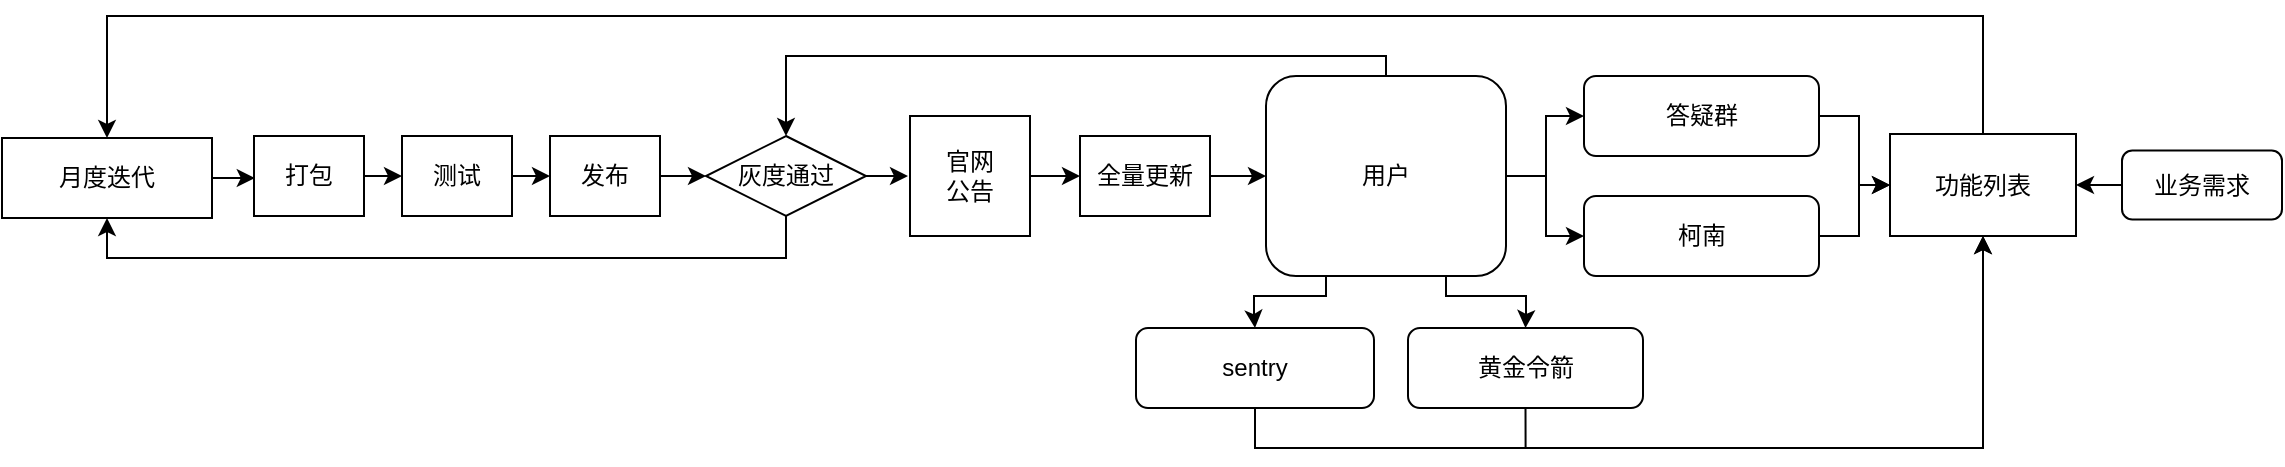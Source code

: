 <mxfile version="14.8.4" type="github">
  <diagram id="k0VdVNHGPsLno0e1PJ-b" name="第 1 页">
    <mxGraphModel dx="2067" dy="754" grid="1" gridSize="10" guides="1" tooltips="1" connect="1" arrows="1" fold="1" page="1" pageScale="1" pageWidth="827" pageHeight="1169" math="0" shadow="0">
      <root>
        <mxCell id="0" />
        <mxCell id="1" parent="0" />
        <mxCell id="xAHIc43SDKKrJgC5-CBJ-1" style="edgeStyle=orthogonalEdgeStyle;rounded=0;orthogonalLoop=1;jettySize=auto;html=1;exitX=1;exitY=0.5;exitDx=0;exitDy=0;" parent="1" source="xAHIc43SDKKrJgC5-CBJ-2" target="xAHIc43SDKKrJgC5-CBJ-28" edge="1">
          <mxGeometry relative="1" as="geometry" />
        </mxCell>
        <mxCell id="xAHIc43SDKKrJgC5-CBJ-2" value="柯南" style="rounded=1;whiteSpace=wrap;html=1;fillColor=none;" parent="1" vertex="1">
          <mxGeometry x="64" y="400" width="117.5" height="40" as="geometry" />
        </mxCell>
        <mxCell id="xAHIc43SDKKrJgC5-CBJ-3" style="edgeStyle=orthogonalEdgeStyle;rounded=0;orthogonalLoop=1;jettySize=auto;html=1;exitX=0.5;exitY=1;exitDx=0;exitDy=0;entryX=0.5;entryY=1;entryDx=0;entryDy=0;" parent="1" source="xAHIc43SDKKrJgC5-CBJ-4" target="xAHIc43SDKKrJgC5-CBJ-28" edge="1">
          <mxGeometry relative="1" as="geometry" />
        </mxCell>
        <mxCell id="xAHIc43SDKKrJgC5-CBJ-4" value="黄金令箭" style="rounded=1;whiteSpace=wrap;html=1;fillColor=none;" parent="1" vertex="1">
          <mxGeometry x="-24" y="466" width="117.5" height="40" as="geometry" />
        </mxCell>
        <mxCell id="xAHIc43SDKKrJgC5-CBJ-5" style="edgeStyle=orthogonalEdgeStyle;rounded=0;orthogonalLoop=1;jettySize=auto;html=1;exitX=1;exitY=0.5;exitDx=0;exitDy=0;entryX=0;entryY=0.5;entryDx=0;entryDy=0;" parent="1" source="xAHIc43SDKKrJgC5-CBJ-6" target="xAHIc43SDKKrJgC5-CBJ-28" edge="1">
          <mxGeometry relative="1" as="geometry" />
        </mxCell>
        <mxCell id="xAHIc43SDKKrJgC5-CBJ-6" value="答疑群" style="rounded=1;whiteSpace=wrap;html=1;fillColor=none;" parent="1" vertex="1">
          <mxGeometry x="64" y="340" width="117.5" height="40" as="geometry" />
        </mxCell>
        <mxCell id="xAHIc43SDKKrJgC5-CBJ-7" style="edgeStyle=orthogonalEdgeStyle;rounded=0;orthogonalLoop=1;jettySize=auto;html=1;exitX=0.5;exitY=1;exitDx=0;exitDy=0;entryX=0.5;entryY=1;entryDx=0;entryDy=0;" parent="1" source="xAHIc43SDKKrJgC5-CBJ-8" target="xAHIc43SDKKrJgC5-CBJ-28" edge="1">
          <mxGeometry relative="1" as="geometry">
            <mxPoint x="267" y="430" as="targetPoint" />
          </mxGeometry>
        </mxCell>
        <mxCell id="xAHIc43SDKKrJgC5-CBJ-8" value="sentry" style="rounded=1;whiteSpace=wrap;html=1;fillColor=none;" parent="1" vertex="1">
          <mxGeometry x="-160" y="466" width="119" height="40" as="geometry" />
        </mxCell>
        <mxCell id="xAHIc43SDKKrJgC5-CBJ-9" style="edgeStyle=orthogonalEdgeStyle;rounded=0;orthogonalLoop=1;jettySize=auto;html=1;exitX=1;exitY=0.5;exitDx=0;exitDy=0;entryX=0;entryY=0.5;entryDx=0;entryDy=0;" parent="1" source="xAHIc43SDKKrJgC5-CBJ-13" target="xAHIc43SDKKrJgC5-CBJ-6" edge="1">
          <mxGeometry relative="1" as="geometry" />
        </mxCell>
        <mxCell id="xAHIc43SDKKrJgC5-CBJ-10" style="edgeStyle=orthogonalEdgeStyle;rounded=0;orthogonalLoop=1;jettySize=auto;html=1;exitX=1;exitY=0.5;exitDx=0;exitDy=0;entryX=0;entryY=0.5;entryDx=0;entryDy=0;" parent="1" source="xAHIc43SDKKrJgC5-CBJ-13" target="xAHIc43SDKKrJgC5-CBJ-2" edge="1">
          <mxGeometry relative="1" as="geometry" />
        </mxCell>
        <mxCell id="xAHIc43SDKKrJgC5-CBJ-11" style="edgeStyle=orthogonalEdgeStyle;rounded=0;orthogonalLoop=1;jettySize=auto;html=1;exitX=0.25;exitY=1;exitDx=0;exitDy=0;entryX=0.5;entryY=0;entryDx=0;entryDy=0;" parent="1" source="xAHIc43SDKKrJgC5-CBJ-13" target="xAHIc43SDKKrJgC5-CBJ-8" edge="1">
          <mxGeometry relative="1" as="geometry">
            <Array as="points">
              <mxPoint x="-65" y="450" />
              <mxPoint x="-101" y="450" />
              <mxPoint x="-101" y="460" />
            </Array>
          </mxGeometry>
        </mxCell>
        <mxCell id="xAHIc43SDKKrJgC5-CBJ-12" style="edgeStyle=orthogonalEdgeStyle;rounded=0;orthogonalLoop=1;jettySize=auto;html=1;exitX=0.75;exitY=1;exitDx=0;exitDy=0;entryX=0.5;entryY=0;entryDx=0;entryDy=0;" parent="1" source="xAHIc43SDKKrJgC5-CBJ-13" target="xAHIc43SDKKrJgC5-CBJ-4" edge="1">
          <mxGeometry relative="1" as="geometry">
            <Array as="points">
              <mxPoint x="-5" y="450" />
              <mxPoint x="35" y="450" />
              <mxPoint x="35" y="460" />
            </Array>
          </mxGeometry>
        </mxCell>
        <mxCell id="6jTCqoMkKmWzJS5ljawi-3" style="edgeStyle=orthogonalEdgeStyle;rounded=0;orthogonalLoop=1;jettySize=auto;html=1;exitX=0.5;exitY=0;exitDx=0;exitDy=0;entryX=0.5;entryY=0;entryDx=0;entryDy=0;" edge="1" parent="1" source="xAHIc43SDKKrJgC5-CBJ-13" target="xAHIc43SDKKrJgC5-CBJ-26">
          <mxGeometry relative="1" as="geometry">
            <Array as="points">
              <mxPoint x="-35" y="330" />
              <mxPoint x="-335" y="330" />
            </Array>
          </mxGeometry>
        </mxCell>
        <mxCell id="xAHIc43SDKKrJgC5-CBJ-13" value="用户" style="rounded=1;whiteSpace=wrap;html=1;fillColor=none;" parent="1" vertex="1">
          <mxGeometry x="-95" y="340" width="120" height="100" as="geometry" />
        </mxCell>
        <mxCell id="xAHIc43SDKKrJgC5-CBJ-14" style="edgeStyle=orthogonalEdgeStyle;rounded=0;orthogonalLoop=1;jettySize=auto;html=1;exitX=1;exitY=0.5;exitDx=0;exitDy=0;entryX=0.008;entryY=0.538;entryDx=0;entryDy=0;entryPerimeter=0;" parent="1" source="xAHIc43SDKKrJgC5-CBJ-15" target="xAHIc43SDKKrJgC5-CBJ-21" edge="1">
          <mxGeometry relative="1" as="geometry">
            <mxPoint x="-609" y="389.907" as="targetPoint" />
          </mxGeometry>
        </mxCell>
        <mxCell id="xAHIc43SDKKrJgC5-CBJ-15" value="月度迭代" style="rounded=0;whiteSpace=wrap;html=1;fillColor=none;" parent="1" vertex="1">
          <mxGeometry x="-727" y="371" width="105" height="40" as="geometry" />
        </mxCell>
        <mxCell id="xAHIc43SDKKrJgC5-CBJ-16" style="edgeStyle=orthogonalEdgeStyle;rounded=0;orthogonalLoop=1;jettySize=auto;html=1;exitX=1;exitY=0.5;exitDx=0;exitDy=0;entryX=0;entryY=0.5;entryDx=0;entryDy=0;" parent="1" source="xAHIc43SDKKrJgC5-CBJ-17" target="xAHIc43SDKKrJgC5-CBJ-13" edge="1">
          <mxGeometry relative="1" as="geometry" />
        </mxCell>
        <mxCell id="xAHIc43SDKKrJgC5-CBJ-17" value="全量更新" style="rounded=0;whiteSpace=wrap;html=1;fillColor=none;" parent="1" vertex="1">
          <mxGeometry x="-188" y="370" width="65" height="40" as="geometry" />
        </mxCell>
        <mxCell id="xAHIc43SDKKrJgC5-CBJ-18" style="edgeStyle=orthogonalEdgeStyle;rounded=0;orthogonalLoop=1;jettySize=auto;html=1;exitX=1;exitY=0.5;exitDx=0;exitDy=0;entryX=0;entryY=0.5;entryDx=0;entryDy=0;" parent="1" source="xAHIc43SDKKrJgC5-CBJ-19" target="xAHIc43SDKKrJgC5-CBJ-17" edge="1">
          <mxGeometry relative="1" as="geometry" />
        </mxCell>
        <mxCell id="xAHIc43SDKKrJgC5-CBJ-19" value="官网&lt;br&gt;公告" style="whiteSpace=wrap;html=1;aspect=fixed;fillColor=none;" parent="1" vertex="1">
          <mxGeometry x="-273" y="360" width="60" height="60" as="geometry" />
        </mxCell>
        <mxCell id="xAHIc43SDKKrJgC5-CBJ-20" style="edgeStyle=orthogonalEdgeStyle;rounded=0;orthogonalLoop=1;jettySize=auto;html=1;exitX=1;exitY=0.5;exitDx=0;exitDy=0;entryX=0;entryY=0.5;entryDx=0;entryDy=0;" parent="1" source="xAHIc43SDKKrJgC5-CBJ-21" target="6jTCqoMkKmWzJS5ljawi-1" edge="1">
          <mxGeometry relative="1" as="geometry">
            <mxPoint x="-517" y="390" as="targetPoint" />
          </mxGeometry>
        </mxCell>
        <mxCell id="xAHIc43SDKKrJgC5-CBJ-21" value="打包" style="rounded=0;whiteSpace=wrap;html=1;fillColor=none;" parent="1" vertex="1">
          <mxGeometry x="-601" y="370" width="55" height="40" as="geometry" />
        </mxCell>
        <mxCell id="xAHIc43SDKKrJgC5-CBJ-22" style="edgeStyle=orthogonalEdgeStyle;rounded=0;orthogonalLoop=1;jettySize=auto;html=1;exitX=1;exitY=0.5;exitDx=0;exitDy=0;entryX=0;entryY=0.5;entryDx=0;entryDy=0;" parent="1" source="xAHIc43SDKKrJgC5-CBJ-23" target="xAHIc43SDKKrJgC5-CBJ-26" edge="1">
          <mxGeometry relative="1" as="geometry">
            <mxPoint x="-390" y="390" as="sourcePoint" />
          </mxGeometry>
        </mxCell>
        <mxCell id="xAHIc43SDKKrJgC5-CBJ-23" value="发布" style="rounded=0;whiteSpace=wrap;html=1;fillColor=none;" parent="1" vertex="1">
          <mxGeometry x="-453" y="370" width="55" height="40" as="geometry" />
        </mxCell>
        <mxCell id="xAHIc43SDKKrJgC5-CBJ-24" style="edgeStyle=orthogonalEdgeStyle;rounded=0;orthogonalLoop=1;jettySize=auto;html=1;exitX=0.5;exitY=1;exitDx=0;exitDy=0;entryX=0.5;entryY=1;entryDx=0;entryDy=0;" parent="1" source="xAHIc43SDKKrJgC5-CBJ-26" target="xAHIc43SDKKrJgC5-CBJ-15" edge="1">
          <mxGeometry relative="1" as="geometry" />
        </mxCell>
        <mxCell id="xAHIc43SDKKrJgC5-CBJ-25" style="edgeStyle=orthogonalEdgeStyle;rounded=0;orthogonalLoop=1;jettySize=auto;html=1;exitX=1;exitY=0.5;exitDx=0;exitDy=0;" parent="1" source="xAHIc43SDKKrJgC5-CBJ-26" edge="1">
          <mxGeometry relative="1" as="geometry">
            <mxPoint x="-274" y="390" as="targetPoint" />
          </mxGeometry>
        </mxCell>
        <mxCell id="xAHIc43SDKKrJgC5-CBJ-26" value="灰度通过" style="rhombus;whiteSpace=wrap;html=1;fillColor=none;" parent="1" vertex="1">
          <mxGeometry x="-375" y="370" width="80" height="40" as="geometry" />
        </mxCell>
        <mxCell id="xAHIc43SDKKrJgC5-CBJ-27" style="edgeStyle=orthogonalEdgeStyle;rounded=0;orthogonalLoop=1;jettySize=auto;html=1;exitX=0.5;exitY=0;exitDx=0;exitDy=0;entryX=0.5;entryY=0;entryDx=0;entryDy=0;" parent="1" source="xAHIc43SDKKrJgC5-CBJ-28" target="xAHIc43SDKKrJgC5-CBJ-15" edge="1">
          <mxGeometry relative="1" as="geometry">
            <Array as="points">
              <mxPoint x="264" y="310" />
              <mxPoint x="-674" y="310" />
            </Array>
          </mxGeometry>
        </mxCell>
        <mxCell id="xAHIc43SDKKrJgC5-CBJ-28" value="功能列表" style="rounded=0;whiteSpace=wrap;html=1;fillColor=none;" parent="1" vertex="1">
          <mxGeometry x="217" y="369" width="93" height="51" as="geometry" />
        </mxCell>
        <mxCell id="xAHIc43SDKKrJgC5-CBJ-29" style="edgeStyle=orthogonalEdgeStyle;rounded=0;orthogonalLoop=1;jettySize=auto;html=1;exitX=0;exitY=0.5;exitDx=0;exitDy=0;entryX=1;entryY=0.5;entryDx=0;entryDy=0;" parent="1" source="xAHIc43SDKKrJgC5-CBJ-30" target="xAHIc43SDKKrJgC5-CBJ-28" edge="1">
          <mxGeometry relative="1" as="geometry" />
        </mxCell>
        <mxCell id="xAHIc43SDKKrJgC5-CBJ-30" value="业务需求" style="rounded=1;whiteSpace=wrap;html=1;fillColor=none;" parent="1" vertex="1">
          <mxGeometry x="333" y="377.25" width="80" height="34.5" as="geometry" />
        </mxCell>
        <mxCell id="6jTCqoMkKmWzJS5ljawi-2" style="edgeStyle=orthogonalEdgeStyle;rounded=0;orthogonalLoop=1;jettySize=auto;html=1;exitX=1;exitY=0.5;exitDx=0;exitDy=0;entryX=0;entryY=0.5;entryDx=0;entryDy=0;" edge="1" parent="1" source="6jTCqoMkKmWzJS5ljawi-1" target="xAHIc43SDKKrJgC5-CBJ-23">
          <mxGeometry relative="1" as="geometry" />
        </mxCell>
        <mxCell id="6jTCqoMkKmWzJS5ljawi-1" value="测试" style="rounded=0;whiteSpace=wrap;html=1;fillColor=none;" vertex="1" parent="1">
          <mxGeometry x="-527" y="370" width="55" height="40" as="geometry" />
        </mxCell>
      </root>
    </mxGraphModel>
  </diagram>
</mxfile>
